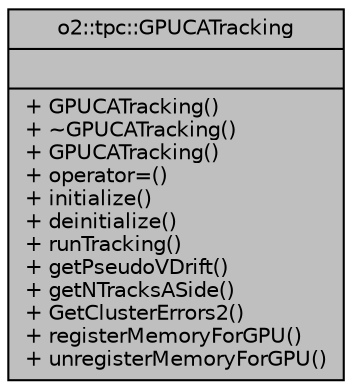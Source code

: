 digraph "o2::tpc::GPUCATracking"
{
 // INTERACTIVE_SVG=YES
  bgcolor="transparent";
  edge [fontname="Helvetica",fontsize="10",labelfontname="Helvetica",labelfontsize="10"];
  node [fontname="Helvetica",fontsize="10",shape=record];
  Node1 [label="{o2::tpc::GPUCATracking\n||+ GPUCATracking()\l+ ~GPUCATracking()\l+ GPUCATracking()\l+ operator=()\l+ initialize()\l+ deinitialize()\l+ runTracking()\l+ getPseudoVDrift()\l+ getNTracksASide()\l+ GetClusterErrors2()\l+ registerMemoryForGPU()\l+ unregisterMemoryForGPU()\l}",height=0.2,width=0.4,color="black", fillcolor="grey75", style="filled", fontcolor="black"];
}

